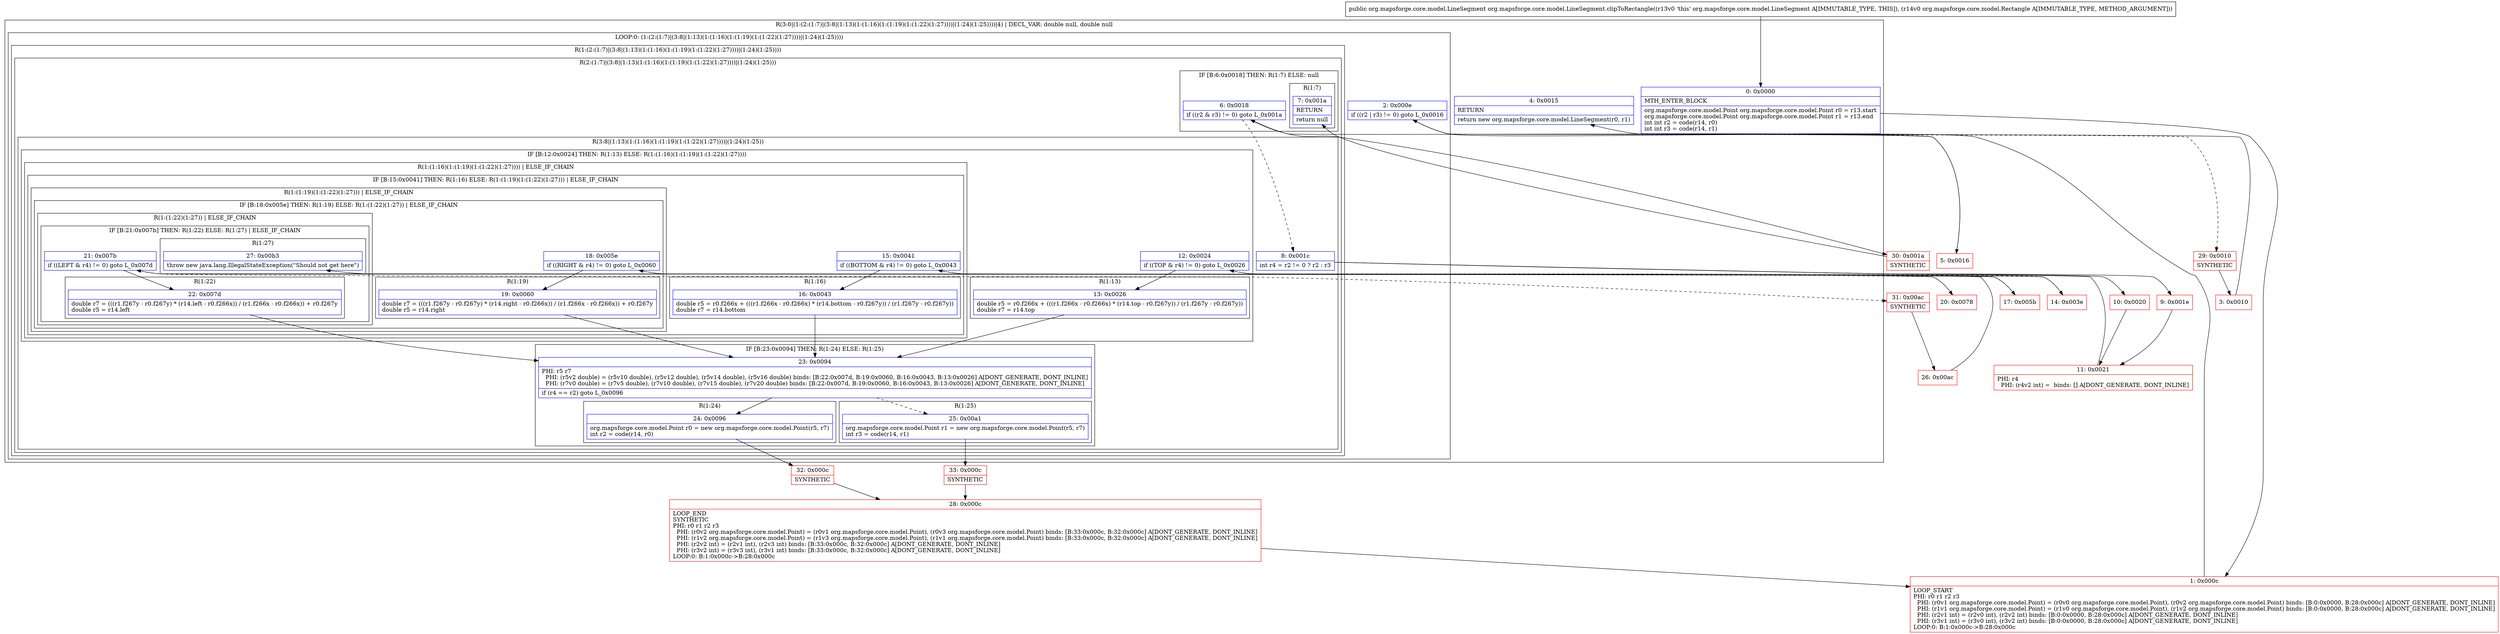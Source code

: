 digraph "CFG fororg.mapsforge.core.model.LineSegment.clipToRectangle(Lorg\/mapsforge\/core\/model\/Rectangle;)Lorg\/mapsforge\/core\/model\/LineSegment;" {
subgraph cluster_Region_426825633 {
label = "R(3:0|(1:(2:(1:7)|(3:8|(1:13)(1:(1:16)(1:(1:19)(1:(1:22)(1:27))))|(1:24)(1:25))))|4) | DECL_VAR: double null, double null\l";
node [shape=record,color=blue];
Node_0 [shape=record,label="{0\:\ 0x0000|MTH_ENTER_BLOCK\l|org.mapsforge.core.model.Point org.mapsforge.core.model.Point r0 = r13.start\lorg.mapsforge.core.model.Point org.mapsforge.core.model.Point r1 = r13.end\lint int r2 = code(r14, r0)\lint int r3 = code(r14, r1)\l}"];
subgraph cluster_LoopRegion_1234307748 {
label = "LOOP:0: (1:(2:(1:7)|(3:8|(1:13)(1:(1:16)(1:(1:19)(1:(1:22)(1:27))))|(1:24)(1:25))))";
node [shape=record,color=blue];
Node_2 [shape=record,label="{2\:\ 0x000e|if ((r2 \| r3) != 0) goto L_0x0016\l}"];
subgraph cluster_Region_1263754283 {
label = "R(1:(2:(1:7)|(3:8|(1:13)(1:(1:16)(1:(1:19)(1:(1:22)(1:27))))|(1:24)(1:25))))";
node [shape=record,color=blue];
subgraph cluster_Region_2754793 {
label = "R(2:(1:7)|(3:8|(1:13)(1:(1:16)(1:(1:19)(1:(1:22)(1:27))))|(1:24)(1:25)))";
node [shape=record,color=blue];
subgraph cluster_IfRegion_663623732 {
label = "IF [B:6:0x0018] THEN: R(1:7) ELSE: null";
node [shape=record,color=blue];
Node_6 [shape=record,label="{6\:\ 0x0018|if ((r2 & r3) != 0) goto L_0x001a\l}"];
subgraph cluster_Region_227873274 {
label = "R(1:7)";
node [shape=record,color=blue];
Node_7 [shape=record,label="{7\:\ 0x001a|RETURN\l|return null\l}"];
}
}
subgraph cluster_Region_1167873845 {
label = "R(3:8|(1:13)(1:(1:16)(1:(1:19)(1:(1:22)(1:27))))|(1:24)(1:25))";
node [shape=record,color=blue];
Node_8 [shape=record,label="{8\:\ 0x001c|int r4 = r2 != 0 ? r2 : r3\l}"];
subgraph cluster_IfRegion_353560435 {
label = "IF [B:12:0x0024] THEN: R(1:13) ELSE: R(1:(1:16)(1:(1:19)(1:(1:22)(1:27))))";
node [shape=record,color=blue];
Node_12 [shape=record,label="{12\:\ 0x0024|if ((TOP & r4) != 0) goto L_0x0026\l}"];
subgraph cluster_Region_1652522774 {
label = "R(1:13)";
node [shape=record,color=blue];
Node_13 [shape=record,label="{13\:\ 0x0026|double r5 = r0.f266x + (((r1.f266x \- r0.f266x) * (r14.top \- r0.f267y)) \/ (r1.f267y \- r0.f267y))\ldouble r7 = r14.top\l}"];
}
subgraph cluster_Region_1515988629 {
label = "R(1:(1:16)(1:(1:19)(1:(1:22)(1:27)))) | ELSE_IF_CHAIN\l";
node [shape=record,color=blue];
subgraph cluster_IfRegion_1116344925 {
label = "IF [B:15:0x0041] THEN: R(1:16) ELSE: R(1:(1:19)(1:(1:22)(1:27))) | ELSE_IF_CHAIN\l";
node [shape=record,color=blue];
Node_15 [shape=record,label="{15\:\ 0x0041|if ((BOTTOM & r4) != 0) goto L_0x0043\l}"];
subgraph cluster_Region_883598752 {
label = "R(1:16)";
node [shape=record,color=blue];
Node_16 [shape=record,label="{16\:\ 0x0043|double r5 = r0.f266x + (((r1.f266x \- r0.f266x) * (r14.bottom \- r0.f267y)) \/ (r1.f267y \- r0.f267y))\ldouble r7 = r14.bottom\l}"];
}
subgraph cluster_Region_197106673 {
label = "R(1:(1:19)(1:(1:22)(1:27))) | ELSE_IF_CHAIN\l";
node [shape=record,color=blue];
subgraph cluster_IfRegion_1695076550 {
label = "IF [B:18:0x005e] THEN: R(1:19) ELSE: R(1:(1:22)(1:27)) | ELSE_IF_CHAIN\l";
node [shape=record,color=blue];
Node_18 [shape=record,label="{18\:\ 0x005e|if ((RIGHT & r4) != 0) goto L_0x0060\l}"];
subgraph cluster_Region_729329995 {
label = "R(1:19)";
node [shape=record,color=blue];
Node_19 [shape=record,label="{19\:\ 0x0060|double r7 = (((r1.f267y \- r0.f267y) * (r14.right \- r0.f266x)) \/ (r1.f266x \- r0.f266x)) + r0.f267y\ldouble r5 = r14.right\l}"];
}
subgraph cluster_Region_1526904623 {
label = "R(1:(1:22)(1:27)) | ELSE_IF_CHAIN\l";
node [shape=record,color=blue];
subgraph cluster_IfRegion_1228126440 {
label = "IF [B:21:0x007b] THEN: R(1:22) ELSE: R(1:27) | ELSE_IF_CHAIN\l";
node [shape=record,color=blue];
Node_21 [shape=record,label="{21\:\ 0x007b|if ((LEFT & r4) != 0) goto L_0x007d\l}"];
subgraph cluster_Region_829059931 {
label = "R(1:22)";
node [shape=record,color=blue];
Node_22 [shape=record,label="{22\:\ 0x007d|double r7 = (((r1.f267y \- r0.f267y) * (r14.left \- r0.f266x)) \/ (r1.f266x \- r0.f266x)) + r0.f267y\ldouble r5 = r14.left\l}"];
}
subgraph cluster_Region_2126346100 {
label = "R(1:27)";
node [shape=record,color=blue];
Node_27 [shape=record,label="{27\:\ 0x00b3|throw new java.lang.IllegalStateException(\"Should not get here\")\l}"];
}
}
}
}
}
}
}
}
subgraph cluster_IfRegion_1275859836 {
label = "IF [B:23:0x0094] THEN: R(1:24) ELSE: R(1:25)";
node [shape=record,color=blue];
Node_23 [shape=record,label="{23\:\ 0x0094|PHI: r5 r7 \l  PHI: (r5v2 double) = (r5v10 double), (r5v12 double), (r5v14 double), (r5v16 double) binds: [B:22:0x007d, B:19:0x0060, B:16:0x0043, B:13:0x0026] A[DONT_GENERATE, DONT_INLINE]\l  PHI: (r7v0 double) = (r7v5 double), (r7v10 double), (r7v15 double), (r7v20 double) binds: [B:22:0x007d, B:19:0x0060, B:16:0x0043, B:13:0x0026] A[DONT_GENERATE, DONT_INLINE]\l|if (r4 == r2) goto L_0x0096\l}"];
subgraph cluster_Region_351391536 {
label = "R(1:24)";
node [shape=record,color=blue];
Node_24 [shape=record,label="{24\:\ 0x0096|org.mapsforge.core.model.Point r0 = new org.mapsforge.core.model.Point(r5, r7)\lint r2 = code(r14, r0)\l}"];
}
subgraph cluster_Region_678702511 {
label = "R(1:25)";
node [shape=record,color=blue];
Node_25 [shape=record,label="{25\:\ 0x00a1|org.mapsforge.core.model.Point r1 = new org.mapsforge.core.model.Point(r5, r7)\lint r3 = code(r14, r1)\l}"];
}
}
}
}
}
}
Node_4 [shape=record,label="{4\:\ 0x0015|RETURN\l|return new org.mapsforge.core.model.LineSegment(r0, r1)\l}"];
}
Node_1 [shape=record,color=red,label="{1\:\ 0x000c|LOOP_START\lPHI: r0 r1 r2 r3 \l  PHI: (r0v1 org.mapsforge.core.model.Point) = (r0v0 org.mapsforge.core.model.Point), (r0v2 org.mapsforge.core.model.Point) binds: [B:0:0x0000, B:28:0x000c] A[DONT_GENERATE, DONT_INLINE]\l  PHI: (r1v1 org.mapsforge.core.model.Point) = (r1v0 org.mapsforge.core.model.Point), (r1v2 org.mapsforge.core.model.Point) binds: [B:0:0x0000, B:28:0x000c] A[DONT_GENERATE, DONT_INLINE]\l  PHI: (r2v1 int) = (r2v0 int), (r2v2 int) binds: [B:0:0x0000, B:28:0x000c] A[DONT_GENERATE, DONT_INLINE]\l  PHI: (r3v1 int) = (r3v0 int), (r3v2 int) binds: [B:0:0x0000, B:28:0x000c] A[DONT_GENERATE, DONT_INLINE]\lLOOP:0: B:1:0x000c\-\>B:28:0x000c\l}"];
Node_3 [shape=record,color=red,label="{3\:\ 0x0010}"];
Node_5 [shape=record,color=red,label="{5\:\ 0x0016}"];
Node_9 [shape=record,color=red,label="{9\:\ 0x001e}"];
Node_10 [shape=record,color=red,label="{10\:\ 0x0020}"];
Node_11 [shape=record,color=red,label="{11\:\ 0x0021|PHI: r4 \l  PHI: (r4v2 int) =  binds: [] A[DONT_GENERATE, DONT_INLINE]\l}"];
Node_14 [shape=record,color=red,label="{14\:\ 0x003e}"];
Node_17 [shape=record,color=red,label="{17\:\ 0x005b}"];
Node_20 [shape=record,color=red,label="{20\:\ 0x0078}"];
Node_26 [shape=record,color=red,label="{26\:\ 0x00ac}"];
Node_28 [shape=record,color=red,label="{28\:\ 0x000c|LOOP_END\lSYNTHETIC\lPHI: r0 r1 r2 r3 \l  PHI: (r0v2 org.mapsforge.core.model.Point) = (r0v1 org.mapsforge.core.model.Point), (r0v3 org.mapsforge.core.model.Point) binds: [B:33:0x000c, B:32:0x000c] A[DONT_GENERATE, DONT_INLINE]\l  PHI: (r1v2 org.mapsforge.core.model.Point) = (r1v3 org.mapsforge.core.model.Point), (r1v1 org.mapsforge.core.model.Point) binds: [B:33:0x000c, B:32:0x000c] A[DONT_GENERATE, DONT_INLINE]\l  PHI: (r2v2 int) = (r2v1 int), (r2v3 int) binds: [B:33:0x000c, B:32:0x000c] A[DONT_GENERATE, DONT_INLINE]\l  PHI: (r3v2 int) = (r3v3 int), (r3v1 int) binds: [B:33:0x000c, B:32:0x000c] A[DONT_GENERATE, DONT_INLINE]\lLOOP:0: B:1:0x000c\-\>B:28:0x000c\l}"];
Node_29 [shape=record,color=red,label="{29\:\ 0x0010|SYNTHETIC\l}"];
Node_30 [shape=record,color=red,label="{30\:\ 0x001a|SYNTHETIC\l}"];
Node_31 [shape=record,color=red,label="{31\:\ 0x00ac|SYNTHETIC\l}"];
Node_32 [shape=record,color=red,label="{32\:\ 0x000c|SYNTHETIC\l}"];
Node_33 [shape=record,color=red,label="{33\:\ 0x000c|SYNTHETIC\l}"];
MethodNode[shape=record,label="{public org.mapsforge.core.model.LineSegment org.mapsforge.core.model.LineSegment.clipToRectangle((r13v0 'this' org.mapsforge.core.model.LineSegment A[IMMUTABLE_TYPE, THIS]), (r14v0 org.mapsforge.core.model.Rectangle A[IMMUTABLE_TYPE, METHOD_ARGUMENT])) }"];
MethodNode -> Node_0;
Node_0 -> Node_1;
Node_2 -> Node_5;
Node_2 -> Node_29[style=dashed];
Node_6 -> Node_8[style=dashed];
Node_6 -> Node_30;
Node_8 -> Node_9;
Node_8 -> Node_10;
Node_12 -> Node_13;
Node_12 -> Node_14[style=dashed];
Node_13 -> Node_23;
Node_15 -> Node_16;
Node_15 -> Node_17[style=dashed];
Node_16 -> Node_23;
Node_18 -> Node_19;
Node_18 -> Node_20[style=dashed];
Node_19 -> Node_23;
Node_21 -> Node_22;
Node_21 -> Node_31[style=dashed];
Node_22 -> Node_23;
Node_23 -> Node_24;
Node_23 -> Node_25[style=dashed];
Node_24 -> Node_32;
Node_25 -> Node_33;
Node_1 -> Node_2;
Node_3 -> Node_4;
Node_5 -> Node_6;
Node_9 -> Node_11;
Node_10 -> Node_11;
Node_11 -> Node_12;
Node_14 -> Node_15;
Node_17 -> Node_18;
Node_20 -> Node_21;
Node_26 -> Node_27;
Node_28 -> Node_1;
Node_29 -> Node_3;
Node_30 -> Node_7;
Node_31 -> Node_26;
Node_32 -> Node_28;
Node_33 -> Node_28;
}

